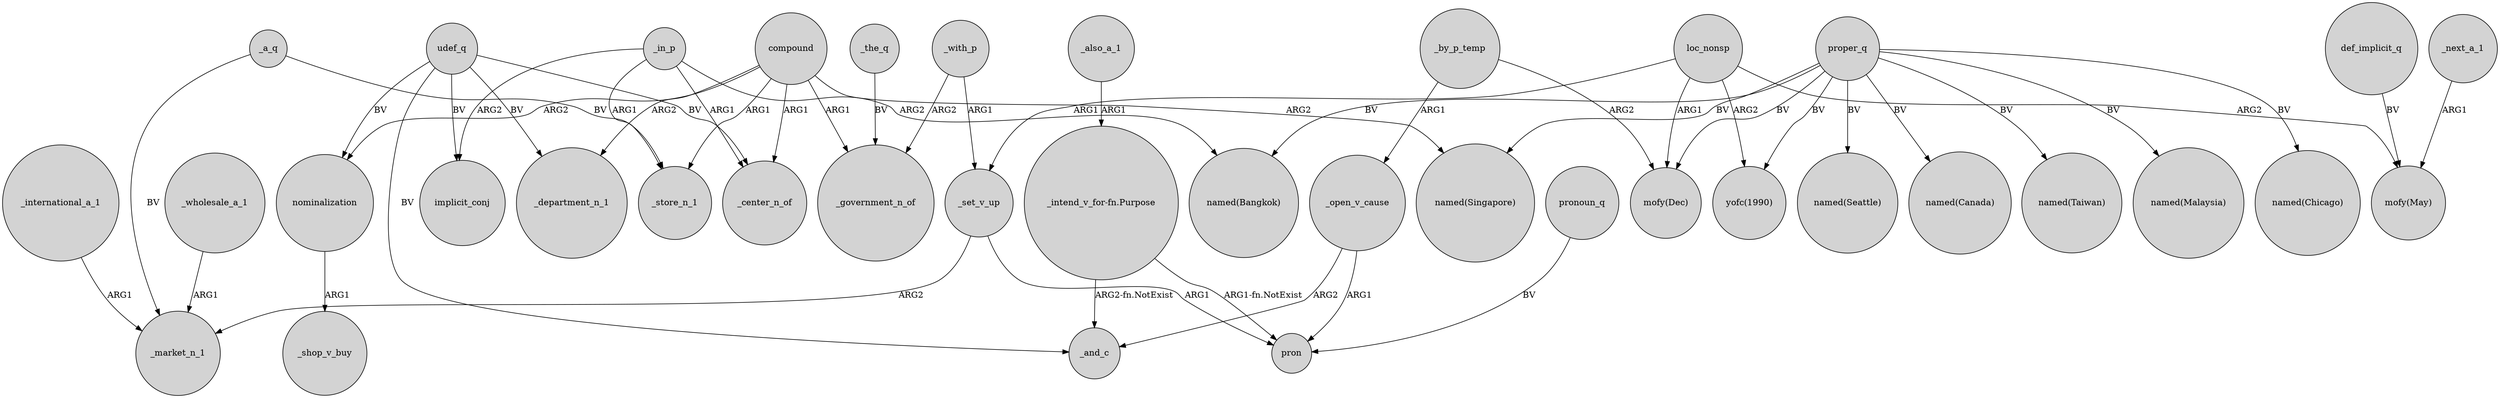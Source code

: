 digraph {
	node [shape=circle style=filled]
	udef_q -> _department_n_1 [label=BV]
	_also_a_1 -> "_intend_v_for-fn.Purpose" [label=ARG1]
	_set_v_up -> _market_n_1 [label=ARG2]
	_a_q -> _store_n_1 [label=BV]
	compound -> _store_n_1 [label=ARG1]
	proper_q -> "named(Canada)" [label=BV]
	compound -> _government_n_of [label=ARG1]
	_in_p -> "named(Bangkok)" [label=ARG2]
	_by_p_temp -> "mofy(Dec)" [label=ARG2]
	compound -> "named(Singapore)" [label=ARG2]
	loc_nonsp -> "mofy(May)" [label=ARG2]
	proper_q -> "mofy(Dec)" [label=BV]
	_next_a_1 -> "mofy(May)" [label=ARG1]
	_open_v_cause -> pron [label=ARG1]
	def_implicit_q -> "mofy(May)" [label=BV]
	_set_v_up -> pron [label=ARG1]
	proper_q -> "named(Seattle)" [label=BV]
	compound -> nominalization [label=ARG2]
	_international_a_1 -> _market_n_1 [label=ARG1]
	udef_q -> implicit_conj [label=BV]
	proper_q -> "yofc(1990)" [label=BV]
	udef_q -> _center_n_of [label=BV]
	"_intend_v_for-fn.Purpose" -> _and_c [label="ARG2-fn.NotExist"]
	"_intend_v_for-fn.Purpose" -> pron [label="ARG1-fn.NotExist"]
	_with_p -> _set_v_up [label=ARG1]
	loc_nonsp -> "yofc(1990)" [label=ARG2]
	pronoun_q -> pron [label=BV]
	loc_nonsp -> _set_v_up [label=ARG1]
	_in_p -> _store_n_1 [label=ARG1]
	_wholesale_a_1 -> _market_n_1 [label=ARG1]
	proper_q -> "named(Singapore)" [label=BV]
	_open_v_cause -> _and_c [label=ARG2]
	proper_q -> "named(Bangkok)" [label=BV]
	compound -> _center_n_of [label=ARG1]
	udef_q -> nominalization [label=BV]
	_a_q -> _market_n_1 [label=BV]
	loc_nonsp -> "mofy(Dec)" [label=ARG1]
	_the_q -> _government_n_of [label=BV]
	_in_p -> implicit_conj [label=ARG2]
	proper_q -> "named(Taiwan)" [label=BV]
	_by_p_temp -> _open_v_cause [label=ARG1]
	nominalization -> _shop_v_buy [label=ARG1]
	_with_p -> _government_n_of [label=ARG2]
	proper_q -> "named(Malaysia)" [label=BV]
	udef_q -> _and_c [label=BV]
	proper_q -> "named(Chicago)" [label=BV]
	compound -> _department_n_1 [label=ARG2]
	_in_p -> _center_n_of [label=ARG1]
}
